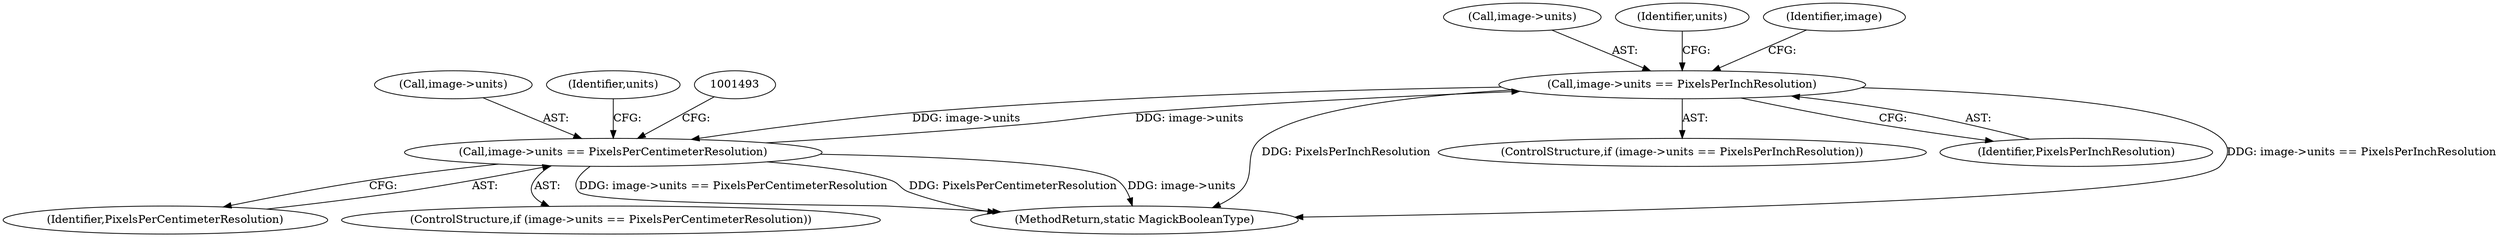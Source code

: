 digraph "0_ImageMagick_f983dcdf9c178e0cbc49608a78713c5669aa1bb5@pointer" {
"1001475" [label="(Call,image->units == PixelsPerInchResolution)"];
"1001484" [label="(Call,image->units == PixelsPerCentimeterResolution)"];
"1001475" [label="(Call,image->units == PixelsPerInchResolution)"];
"1002800" [label="(MethodReturn,static MagickBooleanType)"];
"1001475" [label="(Call,image->units == PixelsPerInchResolution)"];
"1001488" [label="(Identifier,PixelsPerCentimeterResolution)"];
"1001476" [label="(Call,image->units)"];
"1001485" [label="(Call,image->units)"];
"1001483" [label="(ControlStructure,if (image->units == PixelsPerCentimeterResolution))"];
"1001481" [label="(Identifier,units)"];
"1001484" [label="(Call,image->units == PixelsPerCentimeterResolution)"];
"1001474" [label="(ControlStructure,if (image->units == PixelsPerInchResolution))"];
"1001490" [label="(Identifier,units)"];
"1001479" [label="(Identifier,PixelsPerInchResolution)"];
"1001486" [label="(Identifier,image)"];
"1001475" -> "1001474"  [label="AST: "];
"1001475" -> "1001479"  [label="CFG: "];
"1001476" -> "1001475"  [label="AST: "];
"1001479" -> "1001475"  [label="AST: "];
"1001481" -> "1001475"  [label="CFG: "];
"1001486" -> "1001475"  [label="CFG: "];
"1001475" -> "1002800"  [label="DDG: image->units == PixelsPerInchResolution"];
"1001475" -> "1002800"  [label="DDG: PixelsPerInchResolution"];
"1001484" -> "1001475"  [label="DDG: image->units"];
"1001475" -> "1001484"  [label="DDG: image->units"];
"1001484" -> "1001483"  [label="AST: "];
"1001484" -> "1001488"  [label="CFG: "];
"1001485" -> "1001484"  [label="AST: "];
"1001488" -> "1001484"  [label="AST: "];
"1001490" -> "1001484"  [label="CFG: "];
"1001493" -> "1001484"  [label="CFG: "];
"1001484" -> "1002800"  [label="DDG: PixelsPerCentimeterResolution"];
"1001484" -> "1002800"  [label="DDG: image->units"];
"1001484" -> "1002800"  [label="DDG: image->units == PixelsPerCentimeterResolution"];
}

